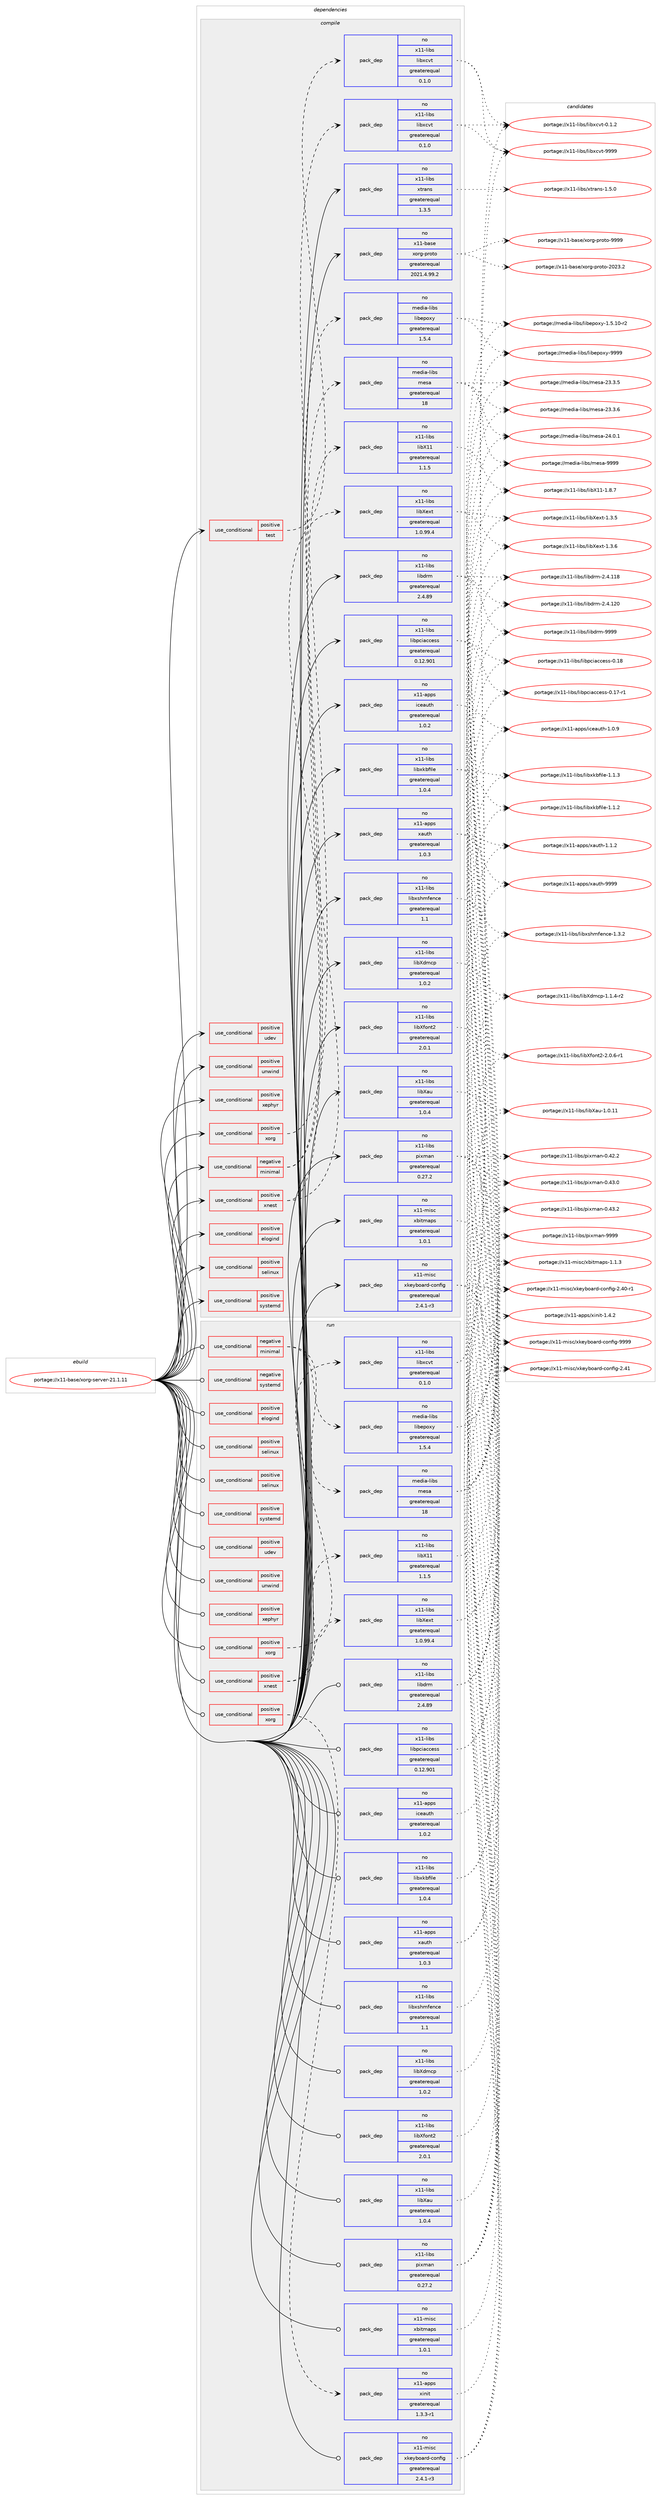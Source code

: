 digraph prolog {

# *************
# Graph options
# *************

newrank=true;
concentrate=true;
compound=true;
graph [rankdir=LR,fontname=Helvetica,fontsize=10,ranksep=1.5];#, ranksep=2.5, nodesep=0.2];
edge  [arrowhead=vee];
node  [fontname=Helvetica,fontsize=10];

# **********
# The ebuild
# **********

subgraph cluster_leftcol {
color=gray;
rank=same;
label=<<i>ebuild</i>>;
id [label="portage://x11-base/xorg-server-21.1.11", color=red, width=4, href="../x11-base/xorg-server-21.1.11.svg"];
}

# ****************
# The dependencies
# ****************

subgraph cluster_midcol {
color=gray;
label=<<i>dependencies</i>>;
subgraph cluster_compile {
fillcolor="#eeeeee";
style=filled;
label=<<i>compile</i>>;
subgraph cond16126 {
dependency24063 [label=<<TABLE BORDER="0" CELLBORDER="1" CELLSPACING="0" CELLPADDING="4"><TR><TD ROWSPAN="3" CELLPADDING="10">use_conditional</TD></TR><TR><TD>negative</TD></TR><TR><TD>minimal</TD></TR></TABLE>>, shape=none, color=red];
subgraph pack7638 {
dependency24064 [label=<<TABLE BORDER="0" CELLBORDER="1" CELLSPACING="0" CELLPADDING="4" WIDTH="220"><TR><TD ROWSPAN="6" CELLPADDING="30">pack_dep</TD></TR><TR><TD WIDTH="110">no</TD></TR><TR><TD>media-libs</TD></TR><TR><TD>mesa</TD></TR><TR><TD>greaterequal</TD></TR><TR><TD>18</TD></TR></TABLE>>, shape=none, color=blue];
}
dependency24063:e -> dependency24064:w [weight=20,style="dashed",arrowhead="vee"];
subgraph pack7639 {
dependency24065 [label=<<TABLE BORDER="0" CELLBORDER="1" CELLSPACING="0" CELLPADDING="4" WIDTH="220"><TR><TD ROWSPAN="6" CELLPADDING="30">pack_dep</TD></TR><TR><TD WIDTH="110">no</TD></TR><TR><TD>media-libs</TD></TR><TR><TD>libepoxy</TD></TR><TR><TD>greaterequal</TD></TR><TR><TD>1.5.4</TD></TR></TABLE>>, shape=none, color=blue];
}
dependency24063:e -> dependency24065:w [weight=20,style="dashed",arrowhead="vee"];
}
id:e -> dependency24063:w [weight=20,style="solid",arrowhead="vee"];
subgraph cond16127 {
dependency24066 [label=<<TABLE BORDER="0" CELLBORDER="1" CELLSPACING="0" CELLPADDING="4"><TR><TD ROWSPAN="3" CELLPADDING="10">use_conditional</TD></TR><TR><TD>positive</TD></TR><TR><TD>elogind</TD></TR></TABLE>>, shape=none, color=red];
# *** BEGIN UNKNOWN DEPENDENCY TYPE (TODO) ***
# dependency24066 -> package_dependency(portage://x11-base/xorg-server-21.1.11,install,no,sys-apps,dbus,none,[,,],[],[])
# *** END UNKNOWN DEPENDENCY TYPE (TODO) ***

# *** BEGIN UNKNOWN DEPENDENCY TYPE (TODO) ***
# dependency24066 -> package_dependency(portage://x11-base/xorg-server-21.1.11,install,no,sys-auth,elogind,none,[,,],[],[use(enable(pam),none)])
# *** END UNKNOWN DEPENDENCY TYPE (TODO) ***

# *** BEGIN UNKNOWN DEPENDENCY TYPE (TODO) ***
# dependency24066 -> package_dependency(portage://x11-base/xorg-server-21.1.11,install,no,sys-auth,pambase,none,[,,],[],[use(enable(elogind),none)])
# *** END UNKNOWN DEPENDENCY TYPE (TODO) ***

}
id:e -> dependency24066:w [weight=20,style="solid",arrowhead="vee"];
subgraph cond16128 {
dependency24067 [label=<<TABLE BORDER="0" CELLBORDER="1" CELLSPACING="0" CELLPADDING="4"><TR><TD ROWSPAN="3" CELLPADDING="10">use_conditional</TD></TR><TR><TD>positive</TD></TR><TR><TD>selinux</TD></TR></TABLE>>, shape=none, color=red];
# *** BEGIN UNKNOWN DEPENDENCY TYPE (TODO) ***
# dependency24067 -> package_dependency(portage://x11-base/xorg-server-21.1.11,install,no,sys-process,audit,none,[,,],[],[])
# *** END UNKNOWN DEPENDENCY TYPE (TODO) ***

# *** BEGIN UNKNOWN DEPENDENCY TYPE (TODO) ***
# dependency24067 -> package_dependency(portage://x11-base/xorg-server-21.1.11,install,no,sys-libs,libselinux,none,[,,],any_same_slot,[])
# *** END UNKNOWN DEPENDENCY TYPE (TODO) ***

}
id:e -> dependency24067:w [weight=20,style="solid",arrowhead="vee"];
subgraph cond16129 {
dependency24068 [label=<<TABLE BORDER="0" CELLBORDER="1" CELLSPACING="0" CELLPADDING="4"><TR><TD ROWSPAN="3" CELLPADDING="10">use_conditional</TD></TR><TR><TD>positive</TD></TR><TR><TD>systemd</TD></TR></TABLE>>, shape=none, color=red];
# *** BEGIN UNKNOWN DEPENDENCY TYPE (TODO) ***
# dependency24068 -> package_dependency(portage://x11-base/xorg-server-21.1.11,install,no,sys-apps,dbus,none,[,,],[],[])
# *** END UNKNOWN DEPENDENCY TYPE (TODO) ***

# *** BEGIN UNKNOWN DEPENDENCY TYPE (TODO) ***
# dependency24068 -> package_dependency(portage://x11-base/xorg-server-21.1.11,install,no,sys-apps,systemd,none,[,,],[],[])
# *** END UNKNOWN DEPENDENCY TYPE (TODO) ***

}
id:e -> dependency24068:w [weight=20,style="solid",arrowhead="vee"];
subgraph cond16130 {
dependency24069 [label=<<TABLE BORDER="0" CELLBORDER="1" CELLSPACING="0" CELLPADDING="4"><TR><TD ROWSPAN="3" CELLPADDING="10">use_conditional</TD></TR><TR><TD>positive</TD></TR><TR><TD>test</TD></TR></TABLE>>, shape=none, color=red];
subgraph pack7640 {
dependency24070 [label=<<TABLE BORDER="0" CELLBORDER="1" CELLSPACING="0" CELLPADDING="4" WIDTH="220"><TR><TD ROWSPAN="6" CELLPADDING="30">pack_dep</TD></TR><TR><TD WIDTH="110">no</TD></TR><TR><TD>x11-libs</TD></TR><TR><TD>libxcvt</TD></TR><TR><TD>greaterequal</TD></TR><TR><TD>0.1.0</TD></TR></TABLE>>, shape=none, color=blue];
}
dependency24069:e -> dependency24070:w [weight=20,style="dashed",arrowhead="vee"];
}
id:e -> dependency24069:w [weight=20,style="solid",arrowhead="vee"];
subgraph cond16131 {
dependency24071 [label=<<TABLE BORDER="0" CELLBORDER="1" CELLSPACING="0" CELLPADDING="4"><TR><TD ROWSPAN="3" CELLPADDING="10">use_conditional</TD></TR><TR><TD>positive</TD></TR><TR><TD>udev</TD></TR></TABLE>>, shape=none, color=red];
# *** BEGIN UNKNOWN DEPENDENCY TYPE (TODO) ***
# dependency24071 -> package_dependency(portage://x11-base/xorg-server-21.1.11,install,no,virtual,libudev,none,[,,],any_same_slot,[])
# *** END UNKNOWN DEPENDENCY TYPE (TODO) ***

}
id:e -> dependency24071:w [weight=20,style="solid",arrowhead="vee"];
subgraph cond16132 {
dependency24072 [label=<<TABLE BORDER="0" CELLBORDER="1" CELLSPACING="0" CELLPADDING="4"><TR><TD ROWSPAN="3" CELLPADDING="10">use_conditional</TD></TR><TR><TD>positive</TD></TR><TR><TD>unwind</TD></TR></TABLE>>, shape=none, color=red];
# *** BEGIN UNKNOWN DEPENDENCY TYPE (TODO) ***
# dependency24072 -> package_dependency(portage://x11-base/xorg-server-21.1.11,install,no,sys-libs,libunwind,none,[,,],any_same_slot,[])
# *** END UNKNOWN DEPENDENCY TYPE (TODO) ***

}
id:e -> dependency24072:w [weight=20,style="solid",arrowhead="vee"];
subgraph cond16133 {
dependency24073 [label=<<TABLE BORDER="0" CELLBORDER="1" CELLSPACING="0" CELLPADDING="4"><TR><TD ROWSPAN="3" CELLPADDING="10">use_conditional</TD></TR><TR><TD>positive</TD></TR><TR><TD>xephyr</TD></TR></TABLE>>, shape=none, color=red];
# *** BEGIN UNKNOWN DEPENDENCY TYPE (TODO) ***
# dependency24073 -> package_dependency(portage://x11-base/xorg-server-21.1.11,install,no,x11-libs,libxcb,none,[,,],[],[])
# *** END UNKNOWN DEPENDENCY TYPE (TODO) ***

# *** BEGIN UNKNOWN DEPENDENCY TYPE (TODO) ***
# dependency24073 -> package_dependency(portage://x11-base/xorg-server-21.1.11,install,no,x11-libs,xcb-util,none,[,,],[],[])
# *** END UNKNOWN DEPENDENCY TYPE (TODO) ***

# *** BEGIN UNKNOWN DEPENDENCY TYPE (TODO) ***
# dependency24073 -> package_dependency(portage://x11-base/xorg-server-21.1.11,install,no,x11-libs,xcb-util-image,none,[,,],[],[])
# *** END UNKNOWN DEPENDENCY TYPE (TODO) ***

# *** BEGIN UNKNOWN DEPENDENCY TYPE (TODO) ***
# dependency24073 -> package_dependency(portage://x11-base/xorg-server-21.1.11,install,no,x11-libs,xcb-util-keysyms,none,[,,],[],[])
# *** END UNKNOWN DEPENDENCY TYPE (TODO) ***

# *** BEGIN UNKNOWN DEPENDENCY TYPE (TODO) ***
# dependency24073 -> package_dependency(portage://x11-base/xorg-server-21.1.11,install,no,x11-libs,xcb-util-renderutil,none,[,,],[],[])
# *** END UNKNOWN DEPENDENCY TYPE (TODO) ***

# *** BEGIN UNKNOWN DEPENDENCY TYPE (TODO) ***
# dependency24073 -> package_dependency(portage://x11-base/xorg-server-21.1.11,install,no,x11-libs,xcb-util-wm,none,[,,],[],[])
# *** END UNKNOWN DEPENDENCY TYPE (TODO) ***

}
id:e -> dependency24073:w [weight=20,style="solid",arrowhead="vee"];
subgraph cond16134 {
dependency24074 [label=<<TABLE BORDER="0" CELLBORDER="1" CELLSPACING="0" CELLPADDING="4"><TR><TD ROWSPAN="3" CELLPADDING="10">use_conditional</TD></TR><TR><TD>positive</TD></TR><TR><TD>xnest</TD></TR></TABLE>>, shape=none, color=red];
subgraph pack7641 {
dependency24075 [label=<<TABLE BORDER="0" CELLBORDER="1" CELLSPACING="0" CELLPADDING="4" WIDTH="220"><TR><TD ROWSPAN="6" CELLPADDING="30">pack_dep</TD></TR><TR><TD WIDTH="110">no</TD></TR><TR><TD>x11-libs</TD></TR><TR><TD>libXext</TD></TR><TR><TD>greaterequal</TD></TR><TR><TD>1.0.99.4</TD></TR></TABLE>>, shape=none, color=blue];
}
dependency24074:e -> dependency24075:w [weight=20,style="dashed",arrowhead="vee"];
subgraph pack7642 {
dependency24076 [label=<<TABLE BORDER="0" CELLBORDER="1" CELLSPACING="0" CELLPADDING="4" WIDTH="220"><TR><TD ROWSPAN="6" CELLPADDING="30">pack_dep</TD></TR><TR><TD WIDTH="110">no</TD></TR><TR><TD>x11-libs</TD></TR><TR><TD>libX11</TD></TR><TR><TD>greaterequal</TD></TR><TR><TD>1.1.5</TD></TR></TABLE>>, shape=none, color=blue];
}
dependency24074:e -> dependency24076:w [weight=20,style="dashed",arrowhead="vee"];
}
id:e -> dependency24074:w [weight=20,style="solid",arrowhead="vee"];
subgraph cond16135 {
dependency24077 [label=<<TABLE BORDER="0" CELLBORDER="1" CELLSPACING="0" CELLPADDING="4"><TR><TD ROWSPAN="3" CELLPADDING="10">use_conditional</TD></TR><TR><TD>positive</TD></TR><TR><TD>xorg</TD></TR></TABLE>>, shape=none, color=red];
subgraph pack7643 {
dependency24078 [label=<<TABLE BORDER="0" CELLBORDER="1" CELLSPACING="0" CELLPADDING="4" WIDTH="220"><TR><TD ROWSPAN="6" CELLPADDING="30">pack_dep</TD></TR><TR><TD WIDTH="110">no</TD></TR><TR><TD>x11-libs</TD></TR><TR><TD>libxcvt</TD></TR><TR><TD>greaterequal</TD></TR><TR><TD>0.1.0</TD></TR></TABLE>>, shape=none, color=blue];
}
dependency24077:e -> dependency24078:w [weight=20,style="dashed",arrowhead="vee"];
}
id:e -> dependency24077:w [weight=20,style="solid",arrowhead="vee"];
# *** BEGIN UNKNOWN DEPENDENCY TYPE (TODO) ***
# id -> package_dependency(portage://x11-base/xorg-server-21.1.11,install,no,dev-libs,libbsd,none,[,,],[],[])
# *** END UNKNOWN DEPENDENCY TYPE (TODO) ***

# *** BEGIN UNKNOWN DEPENDENCY TYPE (TODO) ***
# id -> package_dependency(portage://x11-base/xorg-server-21.1.11,install,no,dev-libs,openssl,none,[,,],[slot(0),equal],[])
# *** END UNKNOWN DEPENDENCY TYPE (TODO) ***

# *** BEGIN UNKNOWN DEPENDENCY TYPE (TODO) ***
# id -> package_dependency(portage://x11-base/xorg-server-21.1.11,install,no,media-fonts,font-util,none,[,,],[],[])
# *** END UNKNOWN DEPENDENCY TYPE (TODO) ***

# *** BEGIN UNKNOWN DEPENDENCY TYPE (TODO) ***
# id -> package_dependency(portage://x11-base/xorg-server-21.1.11,install,no,media-libs,libglvnd,none,[,,],[],[use(enable(X),none)])
# *** END UNKNOWN DEPENDENCY TYPE (TODO) ***

subgraph pack7644 {
dependency24079 [label=<<TABLE BORDER="0" CELLBORDER="1" CELLSPACING="0" CELLPADDING="4" WIDTH="220"><TR><TD ROWSPAN="6" CELLPADDING="30">pack_dep</TD></TR><TR><TD WIDTH="110">no</TD></TR><TR><TD>x11-apps</TD></TR><TR><TD>iceauth</TD></TR><TR><TD>greaterequal</TD></TR><TR><TD>1.0.2</TD></TR></TABLE>>, shape=none, color=blue];
}
id:e -> dependency24079:w [weight=20,style="solid",arrowhead="vee"];
subgraph pack7645 {
dependency24080 [label=<<TABLE BORDER="0" CELLBORDER="1" CELLSPACING="0" CELLPADDING="4" WIDTH="220"><TR><TD ROWSPAN="6" CELLPADDING="30">pack_dep</TD></TR><TR><TD WIDTH="110">no</TD></TR><TR><TD>x11-apps</TD></TR><TR><TD>xauth</TD></TR><TR><TD>greaterequal</TD></TR><TR><TD>1.0.3</TD></TR></TABLE>>, shape=none, color=blue];
}
id:e -> dependency24080:w [weight=20,style="solid",arrowhead="vee"];
# *** BEGIN UNKNOWN DEPENDENCY TYPE (TODO) ***
# id -> package_dependency(portage://x11-base/xorg-server-21.1.11,install,no,x11-apps,xkbcomp,none,[,,],[],[])
# *** END UNKNOWN DEPENDENCY TYPE (TODO) ***

subgraph pack7646 {
dependency24081 [label=<<TABLE BORDER="0" CELLBORDER="1" CELLSPACING="0" CELLPADDING="4" WIDTH="220"><TR><TD ROWSPAN="6" CELLPADDING="30">pack_dep</TD></TR><TR><TD WIDTH="110">no</TD></TR><TR><TD>x11-base</TD></TR><TR><TD>xorg-proto</TD></TR><TR><TD>greaterequal</TD></TR><TR><TD>2021.4.99.2</TD></TR></TABLE>>, shape=none, color=blue];
}
id:e -> dependency24081:w [weight=20,style="solid",arrowhead="vee"];
subgraph pack7647 {
dependency24082 [label=<<TABLE BORDER="0" CELLBORDER="1" CELLSPACING="0" CELLPADDING="4" WIDTH="220"><TR><TD ROWSPAN="6" CELLPADDING="30">pack_dep</TD></TR><TR><TD WIDTH="110">no</TD></TR><TR><TD>x11-libs</TD></TR><TR><TD>libXau</TD></TR><TR><TD>greaterequal</TD></TR><TR><TD>1.0.4</TD></TR></TABLE>>, shape=none, color=blue];
}
id:e -> dependency24082:w [weight=20,style="solid",arrowhead="vee"];
subgraph pack7648 {
dependency24083 [label=<<TABLE BORDER="0" CELLBORDER="1" CELLSPACING="0" CELLPADDING="4" WIDTH="220"><TR><TD ROWSPAN="6" CELLPADDING="30">pack_dep</TD></TR><TR><TD WIDTH="110">no</TD></TR><TR><TD>x11-libs</TD></TR><TR><TD>libXdmcp</TD></TR><TR><TD>greaterequal</TD></TR><TR><TD>1.0.2</TD></TR></TABLE>>, shape=none, color=blue];
}
id:e -> dependency24083:w [weight=20,style="solid",arrowhead="vee"];
subgraph pack7649 {
dependency24084 [label=<<TABLE BORDER="0" CELLBORDER="1" CELLSPACING="0" CELLPADDING="4" WIDTH="220"><TR><TD ROWSPAN="6" CELLPADDING="30">pack_dep</TD></TR><TR><TD WIDTH="110">no</TD></TR><TR><TD>x11-libs</TD></TR><TR><TD>libXfont2</TD></TR><TR><TD>greaterequal</TD></TR><TR><TD>2.0.1</TD></TR></TABLE>>, shape=none, color=blue];
}
id:e -> dependency24084:w [weight=20,style="solid",arrowhead="vee"];
subgraph pack7650 {
dependency24085 [label=<<TABLE BORDER="0" CELLBORDER="1" CELLSPACING="0" CELLPADDING="4" WIDTH="220"><TR><TD ROWSPAN="6" CELLPADDING="30">pack_dep</TD></TR><TR><TD WIDTH="110">no</TD></TR><TR><TD>x11-libs</TD></TR><TR><TD>libdrm</TD></TR><TR><TD>greaterequal</TD></TR><TR><TD>2.4.89</TD></TR></TABLE>>, shape=none, color=blue];
}
id:e -> dependency24085:w [weight=20,style="solid",arrowhead="vee"];
subgraph pack7651 {
dependency24086 [label=<<TABLE BORDER="0" CELLBORDER="1" CELLSPACING="0" CELLPADDING="4" WIDTH="220"><TR><TD ROWSPAN="6" CELLPADDING="30">pack_dep</TD></TR><TR><TD WIDTH="110">no</TD></TR><TR><TD>x11-libs</TD></TR><TR><TD>libpciaccess</TD></TR><TR><TD>greaterequal</TD></TR><TR><TD>0.12.901</TD></TR></TABLE>>, shape=none, color=blue];
}
id:e -> dependency24086:w [weight=20,style="solid",arrowhead="vee"];
subgraph pack7652 {
dependency24087 [label=<<TABLE BORDER="0" CELLBORDER="1" CELLSPACING="0" CELLPADDING="4" WIDTH="220"><TR><TD ROWSPAN="6" CELLPADDING="30">pack_dep</TD></TR><TR><TD WIDTH="110">no</TD></TR><TR><TD>x11-libs</TD></TR><TR><TD>libxkbfile</TD></TR><TR><TD>greaterequal</TD></TR><TR><TD>1.0.4</TD></TR></TABLE>>, shape=none, color=blue];
}
id:e -> dependency24087:w [weight=20,style="solid",arrowhead="vee"];
subgraph pack7653 {
dependency24088 [label=<<TABLE BORDER="0" CELLBORDER="1" CELLSPACING="0" CELLPADDING="4" WIDTH="220"><TR><TD ROWSPAN="6" CELLPADDING="30">pack_dep</TD></TR><TR><TD WIDTH="110">no</TD></TR><TR><TD>x11-libs</TD></TR><TR><TD>libxshmfence</TD></TR><TR><TD>greaterequal</TD></TR><TR><TD>1.1</TD></TR></TABLE>>, shape=none, color=blue];
}
id:e -> dependency24088:w [weight=20,style="solid",arrowhead="vee"];
subgraph pack7654 {
dependency24089 [label=<<TABLE BORDER="0" CELLBORDER="1" CELLSPACING="0" CELLPADDING="4" WIDTH="220"><TR><TD ROWSPAN="6" CELLPADDING="30">pack_dep</TD></TR><TR><TD WIDTH="110">no</TD></TR><TR><TD>x11-libs</TD></TR><TR><TD>pixman</TD></TR><TR><TD>greaterequal</TD></TR><TR><TD>0.27.2</TD></TR></TABLE>>, shape=none, color=blue];
}
id:e -> dependency24089:w [weight=20,style="solid",arrowhead="vee"];
subgraph pack7655 {
dependency24090 [label=<<TABLE BORDER="0" CELLBORDER="1" CELLSPACING="0" CELLPADDING="4" WIDTH="220"><TR><TD ROWSPAN="6" CELLPADDING="30">pack_dep</TD></TR><TR><TD WIDTH="110">no</TD></TR><TR><TD>x11-libs</TD></TR><TR><TD>xtrans</TD></TR><TR><TD>greaterequal</TD></TR><TR><TD>1.3.5</TD></TR></TABLE>>, shape=none, color=blue];
}
id:e -> dependency24090:w [weight=20,style="solid",arrowhead="vee"];
subgraph pack7656 {
dependency24091 [label=<<TABLE BORDER="0" CELLBORDER="1" CELLSPACING="0" CELLPADDING="4" WIDTH="220"><TR><TD ROWSPAN="6" CELLPADDING="30">pack_dep</TD></TR><TR><TD WIDTH="110">no</TD></TR><TR><TD>x11-misc</TD></TR><TR><TD>xbitmaps</TD></TR><TR><TD>greaterequal</TD></TR><TR><TD>1.0.1</TD></TR></TABLE>>, shape=none, color=blue];
}
id:e -> dependency24091:w [weight=20,style="solid",arrowhead="vee"];
subgraph pack7657 {
dependency24092 [label=<<TABLE BORDER="0" CELLBORDER="1" CELLSPACING="0" CELLPADDING="4" WIDTH="220"><TR><TD ROWSPAN="6" CELLPADDING="30">pack_dep</TD></TR><TR><TD WIDTH="110">no</TD></TR><TR><TD>x11-misc</TD></TR><TR><TD>xkeyboard-config</TD></TR><TR><TD>greaterequal</TD></TR><TR><TD>2.4.1-r3</TD></TR></TABLE>>, shape=none, color=blue];
}
id:e -> dependency24092:w [weight=20,style="solid",arrowhead="vee"];
# *** BEGIN UNKNOWN DEPENDENCY TYPE (TODO) ***
# id -> package_dependency(portage://x11-base/xorg-server-21.1.11,install,strong,x11-drivers,nvidia-drivers,none,[,,],[],[use(disable(libglvnd),positive)])
# *** END UNKNOWN DEPENDENCY TYPE (TODO) ***

}
subgraph cluster_compileandrun {
fillcolor="#eeeeee";
style=filled;
label=<<i>compile and run</i>>;
}
subgraph cluster_run {
fillcolor="#eeeeee";
style=filled;
label=<<i>run</i>>;
subgraph cond16136 {
dependency24093 [label=<<TABLE BORDER="0" CELLBORDER="1" CELLSPACING="0" CELLPADDING="4"><TR><TD ROWSPAN="3" CELLPADDING="10">use_conditional</TD></TR><TR><TD>negative</TD></TR><TR><TD>minimal</TD></TR></TABLE>>, shape=none, color=red];
subgraph pack7658 {
dependency24094 [label=<<TABLE BORDER="0" CELLBORDER="1" CELLSPACING="0" CELLPADDING="4" WIDTH="220"><TR><TD ROWSPAN="6" CELLPADDING="30">pack_dep</TD></TR><TR><TD WIDTH="110">no</TD></TR><TR><TD>media-libs</TD></TR><TR><TD>mesa</TD></TR><TR><TD>greaterequal</TD></TR><TR><TD>18</TD></TR></TABLE>>, shape=none, color=blue];
}
dependency24093:e -> dependency24094:w [weight=20,style="dashed",arrowhead="vee"];
subgraph pack7659 {
dependency24095 [label=<<TABLE BORDER="0" CELLBORDER="1" CELLSPACING="0" CELLPADDING="4" WIDTH="220"><TR><TD ROWSPAN="6" CELLPADDING="30">pack_dep</TD></TR><TR><TD WIDTH="110">no</TD></TR><TR><TD>media-libs</TD></TR><TR><TD>libepoxy</TD></TR><TR><TD>greaterequal</TD></TR><TR><TD>1.5.4</TD></TR></TABLE>>, shape=none, color=blue];
}
dependency24093:e -> dependency24095:w [weight=20,style="dashed",arrowhead="vee"];
}
id:e -> dependency24093:w [weight=20,style="solid",arrowhead="odot"];
subgraph cond16137 {
dependency24096 [label=<<TABLE BORDER="0" CELLBORDER="1" CELLSPACING="0" CELLPADDING="4"><TR><TD ROWSPAN="3" CELLPADDING="10">use_conditional</TD></TR><TR><TD>negative</TD></TR><TR><TD>systemd</TD></TR></TABLE>>, shape=none, color=red];
# *** BEGIN UNKNOWN DEPENDENCY TYPE (TODO) ***
# dependency24096 -> package_dependency(portage://x11-base/xorg-server-21.1.11,run,no,gui-libs,display-manager-init,none,[,,],[],[])
# *** END UNKNOWN DEPENDENCY TYPE (TODO) ***

}
id:e -> dependency24096:w [weight=20,style="solid",arrowhead="odot"];
subgraph cond16138 {
dependency24097 [label=<<TABLE BORDER="0" CELLBORDER="1" CELLSPACING="0" CELLPADDING="4"><TR><TD ROWSPAN="3" CELLPADDING="10">use_conditional</TD></TR><TR><TD>positive</TD></TR><TR><TD>elogind</TD></TR></TABLE>>, shape=none, color=red];
# *** BEGIN UNKNOWN DEPENDENCY TYPE (TODO) ***
# dependency24097 -> package_dependency(portage://x11-base/xorg-server-21.1.11,run,no,sys-apps,dbus,none,[,,],[],[])
# *** END UNKNOWN DEPENDENCY TYPE (TODO) ***

# *** BEGIN UNKNOWN DEPENDENCY TYPE (TODO) ***
# dependency24097 -> package_dependency(portage://x11-base/xorg-server-21.1.11,run,no,sys-auth,elogind,none,[,,],[],[use(enable(pam),none)])
# *** END UNKNOWN DEPENDENCY TYPE (TODO) ***

# *** BEGIN UNKNOWN DEPENDENCY TYPE (TODO) ***
# dependency24097 -> package_dependency(portage://x11-base/xorg-server-21.1.11,run,no,sys-auth,pambase,none,[,,],[],[use(enable(elogind),none)])
# *** END UNKNOWN DEPENDENCY TYPE (TODO) ***

}
id:e -> dependency24097:w [weight=20,style="solid",arrowhead="odot"];
subgraph cond16139 {
dependency24098 [label=<<TABLE BORDER="0" CELLBORDER="1" CELLSPACING="0" CELLPADDING="4"><TR><TD ROWSPAN="3" CELLPADDING="10">use_conditional</TD></TR><TR><TD>positive</TD></TR><TR><TD>selinux</TD></TR></TABLE>>, shape=none, color=red];
# *** BEGIN UNKNOWN DEPENDENCY TYPE (TODO) ***
# dependency24098 -> package_dependency(portage://x11-base/xorg-server-21.1.11,run,no,sec-policy,selinux-xserver,none,[,,],[],[])
# *** END UNKNOWN DEPENDENCY TYPE (TODO) ***

}
id:e -> dependency24098:w [weight=20,style="solid",arrowhead="odot"];
subgraph cond16140 {
dependency24099 [label=<<TABLE BORDER="0" CELLBORDER="1" CELLSPACING="0" CELLPADDING="4"><TR><TD ROWSPAN="3" CELLPADDING="10">use_conditional</TD></TR><TR><TD>positive</TD></TR><TR><TD>selinux</TD></TR></TABLE>>, shape=none, color=red];
# *** BEGIN UNKNOWN DEPENDENCY TYPE (TODO) ***
# dependency24099 -> package_dependency(portage://x11-base/xorg-server-21.1.11,run,no,sys-process,audit,none,[,,],[],[])
# *** END UNKNOWN DEPENDENCY TYPE (TODO) ***

# *** BEGIN UNKNOWN DEPENDENCY TYPE (TODO) ***
# dependency24099 -> package_dependency(portage://x11-base/xorg-server-21.1.11,run,no,sys-libs,libselinux,none,[,,],any_same_slot,[])
# *** END UNKNOWN DEPENDENCY TYPE (TODO) ***

}
id:e -> dependency24099:w [weight=20,style="solid",arrowhead="odot"];
subgraph cond16141 {
dependency24100 [label=<<TABLE BORDER="0" CELLBORDER="1" CELLSPACING="0" CELLPADDING="4"><TR><TD ROWSPAN="3" CELLPADDING="10">use_conditional</TD></TR><TR><TD>positive</TD></TR><TR><TD>systemd</TD></TR></TABLE>>, shape=none, color=red];
# *** BEGIN UNKNOWN DEPENDENCY TYPE (TODO) ***
# dependency24100 -> package_dependency(portage://x11-base/xorg-server-21.1.11,run,no,sys-apps,dbus,none,[,,],[],[])
# *** END UNKNOWN DEPENDENCY TYPE (TODO) ***

# *** BEGIN UNKNOWN DEPENDENCY TYPE (TODO) ***
# dependency24100 -> package_dependency(portage://x11-base/xorg-server-21.1.11,run,no,sys-apps,systemd,none,[,,],[],[])
# *** END UNKNOWN DEPENDENCY TYPE (TODO) ***

}
id:e -> dependency24100:w [weight=20,style="solid",arrowhead="odot"];
subgraph cond16142 {
dependency24101 [label=<<TABLE BORDER="0" CELLBORDER="1" CELLSPACING="0" CELLPADDING="4"><TR><TD ROWSPAN="3" CELLPADDING="10">use_conditional</TD></TR><TR><TD>positive</TD></TR><TR><TD>udev</TD></TR></TABLE>>, shape=none, color=red];
# *** BEGIN UNKNOWN DEPENDENCY TYPE (TODO) ***
# dependency24101 -> package_dependency(portage://x11-base/xorg-server-21.1.11,run,no,virtual,libudev,none,[,,],any_same_slot,[])
# *** END UNKNOWN DEPENDENCY TYPE (TODO) ***

}
id:e -> dependency24101:w [weight=20,style="solid",arrowhead="odot"];
subgraph cond16143 {
dependency24102 [label=<<TABLE BORDER="0" CELLBORDER="1" CELLSPACING="0" CELLPADDING="4"><TR><TD ROWSPAN="3" CELLPADDING="10">use_conditional</TD></TR><TR><TD>positive</TD></TR><TR><TD>unwind</TD></TR></TABLE>>, shape=none, color=red];
# *** BEGIN UNKNOWN DEPENDENCY TYPE (TODO) ***
# dependency24102 -> package_dependency(portage://x11-base/xorg-server-21.1.11,run,no,sys-libs,libunwind,none,[,,],any_same_slot,[])
# *** END UNKNOWN DEPENDENCY TYPE (TODO) ***

}
id:e -> dependency24102:w [weight=20,style="solid",arrowhead="odot"];
subgraph cond16144 {
dependency24103 [label=<<TABLE BORDER="0" CELLBORDER="1" CELLSPACING="0" CELLPADDING="4"><TR><TD ROWSPAN="3" CELLPADDING="10">use_conditional</TD></TR><TR><TD>positive</TD></TR><TR><TD>xephyr</TD></TR></TABLE>>, shape=none, color=red];
# *** BEGIN UNKNOWN DEPENDENCY TYPE (TODO) ***
# dependency24103 -> package_dependency(portage://x11-base/xorg-server-21.1.11,run,no,x11-libs,libxcb,none,[,,],[],[])
# *** END UNKNOWN DEPENDENCY TYPE (TODO) ***

# *** BEGIN UNKNOWN DEPENDENCY TYPE (TODO) ***
# dependency24103 -> package_dependency(portage://x11-base/xorg-server-21.1.11,run,no,x11-libs,xcb-util,none,[,,],[],[])
# *** END UNKNOWN DEPENDENCY TYPE (TODO) ***

# *** BEGIN UNKNOWN DEPENDENCY TYPE (TODO) ***
# dependency24103 -> package_dependency(portage://x11-base/xorg-server-21.1.11,run,no,x11-libs,xcb-util-image,none,[,,],[],[])
# *** END UNKNOWN DEPENDENCY TYPE (TODO) ***

# *** BEGIN UNKNOWN DEPENDENCY TYPE (TODO) ***
# dependency24103 -> package_dependency(portage://x11-base/xorg-server-21.1.11,run,no,x11-libs,xcb-util-keysyms,none,[,,],[],[])
# *** END UNKNOWN DEPENDENCY TYPE (TODO) ***

# *** BEGIN UNKNOWN DEPENDENCY TYPE (TODO) ***
# dependency24103 -> package_dependency(portage://x11-base/xorg-server-21.1.11,run,no,x11-libs,xcb-util-renderutil,none,[,,],[],[])
# *** END UNKNOWN DEPENDENCY TYPE (TODO) ***

# *** BEGIN UNKNOWN DEPENDENCY TYPE (TODO) ***
# dependency24103 -> package_dependency(portage://x11-base/xorg-server-21.1.11,run,no,x11-libs,xcb-util-wm,none,[,,],[],[])
# *** END UNKNOWN DEPENDENCY TYPE (TODO) ***

}
id:e -> dependency24103:w [weight=20,style="solid",arrowhead="odot"];
subgraph cond16145 {
dependency24104 [label=<<TABLE BORDER="0" CELLBORDER="1" CELLSPACING="0" CELLPADDING="4"><TR><TD ROWSPAN="3" CELLPADDING="10">use_conditional</TD></TR><TR><TD>positive</TD></TR><TR><TD>xnest</TD></TR></TABLE>>, shape=none, color=red];
subgraph pack7660 {
dependency24105 [label=<<TABLE BORDER="0" CELLBORDER="1" CELLSPACING="0" CELLPADDING="4" WIDTH="220"><TR><TD ROWSPAN="6" CELLPADDING="30">pack_dep</TD></TR><TR><TD WIDTH="110">no</TD></TR><TR><TD>x11-libs</TD></TR><TR><TD>libXext</TD></TR><TR><TD>greaterequal</TD></TR><TR><TD>1.0.99.4</TD></TR></TABLE>>, shape=none, color=blue];
}
dependency24104:e -> dependency24105:w [weight=20,style="dashed",arrowhead="vee"];
subgraph pack7661 {
dependency24106 [label=<<TABLE BORDER="0" CELLBORDER="1" CELLSPACING="0" CELLPADDING="4" WIDTH="220"><TR><TD ROWSPAN="6" CELLPADDING="30">pack_dep</TD></TR><TR><TD WIDTH="110">no</TD></TR><TR><TD>x11-libs</TD></TR><TR><TD>libX11</TD></TR><TR><TD>greaterequal</TD></TR><TR><TD>1.1.5</TD></TR></TABLE>>, shape=none, color=blue];
}
dependency24104:e -> dependency24106:w [weight=20,style="dashed",arrowhead="vee"];
}
id:e -> dependency24104:w [weight=20,style="solid",arrowhead="odot"];
subgraph cond16146 {
dependency24107 [label=<<TABLE BORDER="0" CELLBORDER="1" CELLSPACING="0" CELLPADDING="4"><TR><TD ROWSPAN="3" CELLPADDING="10">use_conditional</TD></TR><TR><TD>positive</TD></TR><TR><TD>xorg</TD></TR></TABLE>>, shape=none, color=red];
subgraph pack7662 {
dependency24108 [label=<<TABLE BORDER="0" CELLBORDER="1" CELLSPACING="0" CELLPADDING="4" WIDTH="220"><TR><TD ROWSPAN="6" CELLPADDING="30">pack_dep</TD></TR><TR><TD WIDTH="110">no</TD></TR><TR><TD>x11-apps</TD></TR><TR><TD>xinit</TD></TR><TR><TD>greaterequal</TD></TR><TR><TD>1.3.3-r1</TD></TR></TABLE>>, shape=none, color=blue];
}
dependency24107:e -> dependency24108:w [weight=20,style="dashed",arrowhead="vee"];
}
id:e -> dependency24107:w [weight=20,style="solid",arrowhead="odot"];
subgraph cond16147 {
dependency24109 [label=<<TABLE BORDER="0" CELLBORDER="1" CELLSPACING="0" CELLPADDING="4"><TR><TD ROWSPAN="3" CELLPADDING="10">use_conditional</TD></TR><TR><TD>positive</TD></TR><TR><TD>xorg</TD></TR></TABLE>>, shape=none, color=red];
subgraph pack7663 {
dependency24110 [label=<<TABLE BORDER="0" CELLBORDER="1" CELLSPACING="0" CELLPADDING="4" WIDTH="220"><TR><TD ROWSPAN="6" CELLPADDING="30">pack_dep</TD></TR><TR><TD WIDTH="110">no</TD></TR><TR><TD>x11-libs</TD></TR><TR><TD>libxcvt</TD></TR><TR><TD>greaterequal</TD></TR><TR><TD>0.1.0</TD></TR></TABLE>>, shape=none, color=blue];
}
dependency24109:e -> dependency24110:w [weight=20,style="dashed",arrowhead="vee"];
}
id:e -> dependency24109:w [weight=20,style="solid",arrowhead="odot"];
# *** BEGIN UNKNOWN DEPENDENCY TYPE (TODO) ***
# id -> package_dependency(portage://x11-base/xorg-server-21.1.11,run,no,dev-libs,libbsd,none,[,,],[],[])
# *** END UNKNOWN DEPENDENCY TYPE (TODO) ***

# *** BEGIN UNKNOWN DEPENDENCY TYPE (TODO) ***
# id -> package_dependency(portage://x11-base/xorg-server-21.1.11,run,no,dev-libs,openssl,none,[,,],[slot(0),equal],[])
# *** END UNKNOWN DEPENDENCY TYPE (TODO) ***

# *** BEGIN UNKNOWN DEPENDENCY TYPE (TODO) ***
# id -> package_dependency(portage://x11-base/xorg-server-21.1.11,run,no,media-libs,libglvnd,none,[,,],[],[use(enable(X),none)])
# *** END UNKNOWN DEPENDENCY TYPE (TODO) ***

subgraph pack7664 {
dependency24111 [label=<<TABLE BORDER="0" CELLBORDER="1" CELLSPACING="0" CELLPADDING="4" WIDTH="220"><TR><TD ROWSPAN="6" CELLPADDING="30">pack_dep</TD></TR><TR><TD WIDTH="110">no</TD></TR><TR><TD>x11-apps</TD></TR><TR><TD>iceauth</TD></TR><TR><TD>greaterequal</TD></TR><TR><TD>1.0.2</TD></TR></TABLE>>, shape=none, color=blue];
}
id:e -> dependency24111:w [weight=20,style="solid",arrowhead="odot"];
subgraph pack7665 {
dependency24112 [label=<<TABLE BORDER="0" CELLBORDER="1" CELLSPACING="0" CELLPADDING="4" WIDTH="220"><TR><TD ROWSPAN="6" CELLPADDING="30">pack_dep</TD></TR><TR><TD WIDTH="110">no</TD></TR><TR><TD>x11-apps</TD></TR><TR><TD>xauth</TD></TR><TR><TD>greaterequal</TD></TR><TR><TD>1.0.3</TD></TR></TABLE>>, shape=none, color=blue];
}
id:e -> dependency24112:w [weight=20,style="solid",arrowhead="odot"];
# *** BEGIN UNKNOWN DEPENDENCY TYPE (TODO) ***
# id -> package_dependency(portage://x11-base/xorg-server-21.1.11,run,no,x11-apps,xkbcomp,none,[,,],[],[])
# *** END UNKNOWN DEPENDENCY TYPE (TODO) ***

subgraph pack7666 {
dependency24113 [label=<<TABLE BORDER="0" CELLBORDER="1" CELLSPACING="0" CELLPADDING="4" WIDTH="220"><TR><TD ROWSPAN="6" CELLPADDING="30">pack_dep</TD></TR><TR><TD WIDTH="110">no</TD></TR><TR><TD>x11-libs</TD></TR><TR><TD>libXau</TD></TR><TR><TD>greaterequal</TD></TR><TR><TD>1.0.4</TD></TR></TABLE>>, shape=none, color=blue];
}
id:e -> dependency24113:w [weight=20,style="solid",arrowhead="odot"];
subgraph pack7667 {
dependency24114 [label=<<TABLE BORDER="0" CELLBORDER="1" CELLSPACING="0" CELLPADDING="4" WIDTH="220"><TR><TD ROWSPAN="6" CELLPADDING="30">pack_dep</TD></TR><TR><TD WIDTH="110">no</TD></TR><TR><TD>x11-libs</TD></TR><TR><TD>libXdmcp</TD></TR><TR><TD>greaterequal</TD></TR><TR><TD>1.0.2</TD></TR></TABLE>>, shape=none, color=blue];
}
id:e -> dependency24114:w [weight=20,style="solid",arrowhead="odot"];
subgraph pack7668 {
dependency24115 [label=<<TABLE BORDER="0" CELLBORDER="1" CELLSPACING="0" CELLPADDING="4" WIDTH="220"><TR><TD ROWSPAN="6" CELLPADDING="30">pack_dep</TD></TR><TR><TD WIDTH="110">no</TD></TR><TR><TD>x11-libs</TD></TR><TR><TD>libXfont2</TD></TR><TR><TD>greaterequal</TD></TR><TR><TD>2.0.1</TD></TR></TABLE>>, shape=none, color=blue];
}
id:e -> dependency24115:w [weight=20,style="solid",arrowhead="odot"];
subgraph pack7669 {
dependency24116 [label=<<TABLE BORDER="0" CELLBORDER="1" CELLSPACING="0" CELLPADDING="4" WIDTH="220"><TR><TD ROWSPAN="6" CELLPADDING="30">pack_dep</TD></TR><TR><TD WIDTH="110">no</TD></TR><TR><TD>x11-libs</TD></TR><TR><TD>libdrm</TD></TR><TR><TD>greaterequal</TD></TR><TR><TD>2.4.89</TD></TR></TABLE>>, shape=none, color=blue];
}
id:e -> dependency24116:w [weight=20,style="solid",arrowhead="odot"];
subgraph pack7670 {
dependency24117 [label=<<TABLE BORDER="0" CELLBORDER="1" CELLSPACING="0" CELLPADDING="4" WIDTH="220"><TR><TD ROWSPAN="6" CELLPADDING="30">pack_dep</TD></TR><TR><TD WIDTH="110">no</TD></TR><TR><TD>x11-libs</TD></TR><TR><TD>libpciaccess</TD></TR><TR><TD>greaterequal</TD></TR><TR><TD>0.12.901</TD></TR></TABLE>>, shape=none, color=blue];
}
id:e -> dependency24117:w [weight=20,style="solid",arrowhead="odot"];
subgraph pack7671 {
dependency24118 [label=<<TABLE BORDER="0" CELLBORDER="1" CELLSPACING="0" CELLPADDING="4" WIDTH="220"><TR><TD ROWSPAN="6" CELLPADDING="30">pack_dep</TD></TR><TR><TD WIDTH="110">no</TD></TR><TR><TD>x11-libs</TD></TR><TR><TD>libxkbfile</TD></TR><TR><TD>greaterequal</TD></TR><TR><TD>1.0.4</TD></TR></TABLE>>, shape=none, color=blue];
}
id:e -> dependency24118:w [weight=20,style="solid",arrowhead="odot"];
subgraph pack7672 {
dependency24119 [label=<<TABLE BORDER="0" CELLBORDER="1" CELLSPACING="0" CELLPADDING="4" WIDTH="220"><TR><TD ROWSPAN="6" CELLPADDING="30">pack_dep</TD></TR><TR><TD WIDTH="110">no</TD></TR><TR><TD>x11-libs</TD></TR><TR><TD>libxshmfence</TD></TR><TR><TD>greaterequal</TD></TR><TR><TD>1.1</TD></TR></TABLE>>, shape=none, color=blue];
}
id:e -> dependency24119:w [weight=20,style="solid",arrowhead="odot"];
subgraph pack7673 {
dependency24120 [label=<<TABLE BORDER="0" CELLBORDER="1" CELLSPACING="0" CELLPADDING="4" WIDTH="220"><TR><TD ROWSPAN="6" CELLPADDING="30">pack_dep</TD></TR><TR><TD WIDTH="110">no</TD></TR><TR><TD>x11-libs</TD></TR><TR><TD>pixman</TD></TR><TR><TD>greaterequal</TD></TR><TR><TD>0.27.2</TD></TR></TABLE>>, shape=none, color=blue];
}
id:e -> dependency24120:w [weight=20,style="solid",arrowhead="odot"];
subgraph pack7674 {
dependency24121 [label=<<TABLE BORDER="0" CELLBORDER="1" CELLSPACING="0" CELLPADDING="4" WIDTH="220"><TR><TD ROWSPAN="6" CELLPADDING="30">pack_dep</TD></TR><TR><TD WIDTH="110">no</TD></TR><TR><TD>x11-misc</TD></TR><TR><TD>xbitmaps</TD></TR><TR><TD>greaterequal</TD></TR><TR><TD>1.0.1</TD></TR></TABLE>>, shape=none, color=blue];
}
id:e -> dependency24121:w [weight=20,style="solid",arrowhead="odot"];
subgraph pack7675 {
dependency24122 [label=<<TABLE BORDER="0" CELLBORDER="1" CELLSPACING="0" CELLPADDING="4" WIDTH="220"><TR><TD ROWSPAN="6" CELLPADDING="30">pack_dep</TD></TR><TR><TD WIDTH="110">no</TD></TR><TR><TD>x11-misc</TD></TR><TR><TD>xkeyboard-config</TD></TR><TR><TD>greaterequal</TD></TR><TR><TD>2.4.1-r3</TD></TR></TABLE>>, shape=none, color=blue];
}
id:e -> dependency24122:w [weight=20,style="solid",arrowhead="odot"];
# *** BEGIN UNKNOWN DEPENDENCY TYPE (TODO) ***
# id -> package_dependency(portage://x11-base/xorg-server-21.1.11,run,strong,x11-drivers,nvidia-drivers,none,[,,],[],[use(disable(libglvnd),positive)])
# *** END UNKNOWN DEPENDENCY TYPE (TODO) ***

}
}

# **************
# The candidates
# **************

subgraph cluster_choices {
rank=same;
color=gray;
label=<<i>candidates</i>>;

subgraph choice7638 {
color=black;
nodesep=1;
choice109101100105974510810598115471091011159745505146514653 [label="portage://media-libs/mesa-23.3.5", color=red, width=4,href="../media-libs/mesa-23.3.5.svg"];
choice109101100105974510810598115471091011159745505146514654 [label="portage://media-libs/mesa-23.3.6", color=red, width=4,href="../media-libs/mesa-23.3.6.svg"];
choice109101100105974510810598115471091011159745505246484649 [label="portage://media-libs/mesa-24.0.1", color=red, width=4,href="../media-libs/mesa-24.0.1.svg"];
choice10910110010597451081059811547109101115974557575757 [label="portage://media-libs/mesa-9999", color=red, width=4,href="../media-libs/mesa-9999.svg"];
dependency24064:e -> choice109101100105974510810598115471091011159745505146514653:w [style=dotted,weight="100"];
dependency24064:e -> choice109101100105974510810598115471091011159745505146514654:w [style=dotted,weight="100"];
dependency24064:e -> choice109101100105974510810598115471091011159745505246484649:w [style=dotted,weight="100"];
dependency24064:e -> choice10910110010597451081059811547109101115974557575757:w [style=dotted,weight="100"];
}
subgraph choice7639 {
color=black;
nodesep=1;
choice1091011001059745108105981154710810598101112111120121454946534649484511450 [label="portage://media-libs/libepoxy-1.5.10-r2", color=red, width=4,href="../media-libs/libepoxy-1.5.10-r2.svg"];
choice10910110010597451081059811547108105981011121111201214557575757 [label="portage://media-libs/libepoxy-9999", color=red, width=4,href="../media-libs/libepoxy-9999.svg"];
dependency24065:e -> choice1091011001059745108105981154710810598101112111120121454946534649484511450:w [style=dotted,weight="100"];
dependency24065:e -> choice10910110010597451081059811547108105981011121111201214557575757:w [style=dotted,weight="100"];
}
subgraph choice7640 {
color=black;
nodesep=1;
choice12049494510810598115471081059812099118116454846494650 [label="portage://x11-libs/libxcvt-0.1.2", color=red, width=4,href="../x11-libs/libxcvt-0.1.2.svg"];
choice120494945108105981154710810598120991181164557575757 [label="portage://x11-libs/libxcvt-9999", color=red, width=4,href="../x11-libs/libxcvt-9999.svg"];
dependency24070:e -> choice12049494510810598115471081059812099118116454846494650:w [style=dotted,weight="100"];
dependency24070:e -> choice120494945108105981154710810598120991181164557575757:w [style=dotted,weight="100"];
}
subgraph choice7641 {
color=black;
nodesep=1;
choice12049494510810598115471081059888101120116454946514653 [label="portage://x11-libs/libXext-1.3.5", color=red, width=4,href="../x11-libs/libXext-1.3.5.svg"];
choice12049494510810598115471081059888101120116454946514654 [label="portage://x11-libs/libXext-1.3.6", color=red, width=4,href="../x11-libs/libXext-1.3.6.svg"];
dependency24075:e -> choice12049494510810598115471081059888101120116454946514653:w [style=dotted,weight="100"];
dependency24075:e -> choice12049494510810598115471081059888101120116454946514654:w [style=dotted,weight="100"];
}
subgraph choice7642 {
color=black;
nodesep=1;
choice120494945108105981154710810598884949454946564655 [label="portage://x11-libs/libX11-1.8.7", color=red, width=4,href="../x11-libs/libX11-1.8.7.svg"];
dependency24076:e -> choice120494945108105981154710810598884949454946564655:w [style=dotted,weight="100"];
}
subgraph choice7643 {
color=black;
nodesep=1;
choice12049494510810598115471081059812099118116454846494650 [label="portage://x11-libs/libxcvt-0.1.2", color=red, width=4,href="../x11-libs/libxcvt-0.1.2.svg"];
choice120494945108105981154710810598120991181164557575757 [label="portage://x11-libs/libxcvt-9999", color=red, width=4,href="../x11-libs/libxcvt-9999.svg"];
dependency24078:e -> choice12049494510810598115471081059812099118116454846494650:w [style=dotted,weight="100"];
dependency24078:e -> choice120494945108105981154710810598120991181164557575757:w [style=dotted,weight="100"];
}
subgraph choice7644 {
color=black;
nodesep=1;
choice12049494597112112115471059910197117116104454946484657 [label="portage://x11-apps/iceauth-1.0.9", color=red, width=4,href="../x11-apps/iceauth-1.0.9.svg"];
dependency24079:e -> choice12049494597112112115471059910197117116104454946484657:w [style=dotted,weight="100"];
}
subgraph choice7645 {
color=black;
nodesep=1;
choice120494945971121121154712097117116104454946494650 [label="portage://x11-apps/xauth-1.1.2", color=red, width=4,href="../x11-apps/xauth-1.1.2.svg"];
choice1204949459711211211547120971171161044557575757 [label="portage://x11-apps/xauth-9999", color=red, width=4,href="../x11-apps/xauth-9999.svg"];
dependency24080:e -> choice120494945971121121154712097117116104454946494650:w [style=dotted,weight="100"];
dependency24080:e -> choice1204949459711211211547120971171161044557575757:w [style=dotted,weight="100"];
}
subgraph choice7646 {
color=black;
nodesep=1;
choice1204949459897115101471201111141034511211411111611145504850514650 [label="portage://x11-base/xorg-proto-2023.2", color=red, width=4,href="../x11-base/xorg-proto-2023.2.svg"];
choice120494945989711510147120111114103451121141111161114557575757 [label="portage://x11-base/xorg-proto-9999", color=red, width=4,href="../x11-base/xorg-proto-9999.svg"];
dependency24081:e -> choice1204949459897115101471201111141034511211411111611145504850514650:w [style=dotted,weight="100"];
dependency24081:e -> choice120494945989711510147120111114103451121141111161114557575757:w [style=dotted,weight="100"];
}
subgraph choice7647 {
color=black;
nodesep=1;
choice120494945108105981154710810598889711745494648464949 [label="portage://x11-libs/libXau-1.0.11", color=red, width=4,href="../x11-libs/libXau-1.0.11.svg"];
dependency24082:e -> choice120494945108105981154710810598889711745494648464949:w [style=dotted,weight="100"];
}
subgraph choice7648 {
color=black;
nodesep=1;
choice12049494510810598115471081059888100109991124549464946524511450 [label="portage://x11-libs/libXdmcp-1.1.4-r2", color=red, width=4,href="../x11-libs/libXdmcp-1.1.4-r2.svg"];
dependency24083:e -> choice12049494510810598115471081059888100109991124549464946524511450:w [style=dotted,weight="100"];
}
subgraph choice7649 {
color=black;
nodesep=1;
choice12049494510810598115471081059888102111110116504550464846544511449 [label="portage://x11-libs/libXfont2-2.0.6-r1", color=red, width=4,href="../x11-libs/libXfont2-2.0.6-r1.svg"];
dependency24084:e -> choice12049494510810598115471081059888102111110116504550464846544511449:w [style=dotted,weight="100"];
}
subgraph choice7650 {
color=black;
nodesep=1;
choice1204949451081059811547108105981001141094550465246494956 [label="portage://x11-libs/libdrm-2.4.118", color=red, width=4,href="../x11-libs/libdrm-2.4.118.svg"];
choice1204949451081059811547108105981001141094550465246495048 [label="portage://x11-libs/libdrm-2.4.120", color=red, width=4,href="../x11-libs/libdrm-2.4.120.svg"];
choice1204949451081059811547108105981001141094557575757 [label="portage://x11-libs/libdrm-9999", color=red, width=4,href="../x11-libs/libdrm-9999.svg"];
dependency24085:e -> choice1204949451081059811547108105981001141094550465246494956:w [style=dotted,weight="100"];
dependency24085:e -> choice1204949451081059811547108105981001141094550465246495048:w [style=dotted,weight="100"];
dependency24085:e -> choice1204949451081059811547108105981001141094557575757:w [style=dotted,weight="100"];
}
subgraph choice7651 {
color=black;
nodesep=1;
choice1204949451081059811547108105981129910597999910111511545484649554511449 [label="portage://x11-libs/libpciaccess-0.17-r1", color=red, width=4,href="../x11-libs/libpciaccess-0.17-r1.svg"];
choice120494945108105981154710810598112991059799991011151154548464956 [label="portage://x11-libs/libpciaccess-0.18", color=red, width=4,href="../x11-libs/libpciaccess-0.18.svg"];
dependency24086:e -> choice1204949451081059811547108105981129910597999910111511545484649554511449:w [style=dotted,weight="100"];
dependency24086:e -> choice120494945108105981154710810598112991059799991011151154548464956:w [style=dotted,weight="100"];
}
subgraph choice7652 {
color=black;
nodesep=1;
choice12049494510810598115471081059812010798102105108101454946494650 [label="portage://x11-libs/libxkbfile-1.1.2", color=red, width=4,href="../x11-libs/libxkbfile-1.1.2.svg"];
choice12049494510810598115471081059812010798102105108101454946494651 [label="portage://x11-libs/libxkbfile-1.1.3", color=red, width=4,href="../x11-libs/libxkbfile-1.1.3.svg"];
dependency24087:e -> choice12049494510810598115471081059812010798102105108101454946494650:w [style=dotted,weight="100"];
dependency24087:e -> choice12049494510810598115471081059812010798102105108101454946494651:w [style=dotted,weight="100"];
}
subgraph choice7653 {
color=black;
nodesep=1;
choice12049494510810598115471081059812011510410910210111099101454946514650 [label="portage://x11-libs/libxshmfence-1.3.2", color=red, width=4,href="../x11-libs/libxshmfence-1.3.2.svg"];
dependency24088:e -> choice12049494510810598115471081059812011510410910210111099101454946514650:w [style=dotted,weight="100"];
}
subgraph choice7654 {
color=black;
nodesep=1;
choice12049494510810598115471121051201099711045484652504650 [label="portage://x11-libs/pixman-0.42.2", color=red, width=4,href="../x11-libs/pixman-0.42.2.svg"];
choice12049494510810598115471121051201099711045484652514648 [label="portage://x11-libs/pixman-0.43.0", color=red, width=4,href="../x11-libs/pixman-0.43.0.svg"];
choice12049494510810598115471121051201099711045484652514650 [label="portage://x11-libs/pixman-0.43.2", color=red, width=4,href="../x11-libs/pixman-0.43.2.svg"];
choice1204949451081059811547112105120109971104557575757 [label="portage://x11-libs/pixman-9999", color=red, width=4,href="../x11-libs/pixman-9999.svg"];
dependency24089:e -> choice12049494510810598115471121051201099711045484652504650:w [style=dotted,weight="100"];
dependency24089:e -> choice12049494510810598115471121051201099711045484652514648:w [style=dotted,weight="100"];
dependency24089:e -> choice12049494510810598115471121051201099711045484652514650:w [style=dotted,weight="100"];
dependency24089:e -> choice1204949451081059811547112105120109971104557575757:w [style=dotted,weight="100"];
}
subgraph choice7655 {
color=black;
nodesep=1;
choice120494945108105981154712011611497110115454946534648 [label="portage://x11-libs/xtrans-1.5.0", color=red, width=4,href="../x11-libs/xtrans-1.5.0.svg"];
dependency24090:e -> choice120494945108105981154712011611497110115454946534648:w [style=dotted,weight="100"];
}
subgraph choice7656 {
color=black;
nodesep=1;
choice12049494510910511599471209810511610997112115454946494651 [label="portage://x11-misc/xbitmaps-1.1.3", color=red, width=4,href="../x11-misc/xbitmaps-1.1.3.svg"];
dependency24091:e -> choice12049494510910511599471209810511610997112115454946494651:w [style=dotted,weight="100"];
}
subgraph choice7657 {
color=black;
nodesep=1;
choice12049494510910511599471201071011219811197114100459911111010210510345504652484511449 [label="portage://x11-misc/xkeyboard-config-2.40-r1", color=red, width=4,href="../x11-misc/xkeyboard-config-2.40-r1.svg"];
choice1204949451091051159947120107101121981119711410045991111101021051034550465249 [label="portage://x11-misc/xkeyboard-config-2.41", color=red, width=4,href="../x11-misc/xkeyboard-config-2.41.svg"];
choice1204949451091051159947120107101121981119711410045991111101021051034557575757 [label="portage://x11-misc/xkeyboard-config-9999", color=red, width=4,href="../x11-misc/xkeyboard-config-9999.svg"];
dependency24092:e -> choice12049494510910511599471201071011219811197114100459911111010210510345504652484511449:w [style=dotted,weight="100"];
dependency24092:e -> choice1204949451091051159947120107101121981119711410045991111101021051034550465249:w [style=dotted,weight="100"];
dependency24092:e -> choice1204949451091051159947120107101121981119711410045991111101021051034557575757:w [style=dotted,weight="100"];
}
subgraph choice7658 {
color=black;
nodesep=1;
choice109101100105974510810598115471091011159745505146514653 [label="portage://media-libs/mesa-23.3.5", color=red, width=4,href="../media-libs/mesa-23.3.5.svg"];
choice109101100105974510810598115471091011159745505146514654 [label="portage://media-libs/mesa-23.3.6", color=red, width=4,href="../media-libs/mesa-23.3.6.svg"];
choice109101100105974510810598115471091011159745505246484649 [label="portage://media-libs/mesa-24.0.1", color=red, width=4,href="../media-libs/mesa-24.0.1.svg"];
choice10910110010597451081059811547109101115974557575757 [label="portage://media-libs/mesa-9999", color=red, width=4,href="../media-libs/mesa-9999.svg"];
dependency24094:e -> choice109101100105974510810598115471091011159745505146514653:w [style=dotted,weight="100"];
dependency24094:e -> choice109101100105974510810598115471091011159745505146514654:w [style=dotted,weight="100"];
dependency24094:e -> choice109101100105974510810598115471091011159745505246484649:w [style=dotted,weight="100"];
dependency24094:e -> choice10910110010597451081059811547109101115974557575757:w [style=dotted,weight="100"];
}
subgraph choice7659 {
color=black;
nodesep=1;
choice1091011001059745108105981154710810598101112111120121454946534649484511450 [label="portage://media-libs/libepoxy-1.5.10-r2", color=red, width=4,href="../media-libs/libepoxy-1.5.10-r2.svg"];
choice10910110010597451081059811547108105981011121111201214557575757 [label="portage://media-libs/libepoxy-9999", color=red, width=4,href="../media-libs/libepoxy-9999.svg"];
dependency24095:e -> choice1091011001059745108105981154710810598101112111120121454946534649484511450:w [style=dotted,weight="100"];
dependency24095:e -> choice10910110010597451081059811547108105981011121111201214557575757:w [style=dotted,weight="100"];
}
subgraph choice7660 {
color=black;
nodesep=1;
choice12049494510810598115471081059888101120116454946514653 [label="portage://x11-libs/libXext-1.3.5", color=red, width=4,href="../x11-libs/libXext-1.3.5.svg"];
choice12049494510810598115471081059888101120116454946514654 [label="portage://x11-libs/libXext-1.3.6", color=red, width=4,href="../x11-libs/libXext-1.3.6.svg"];
dependency24105:e -> choice12049494510810598115471081059888101120116454946514653:w [style=dotted,weight="100"];
dependency24105:e -> choice12049494510810598115471081059888101120116454946514654:w [style=dotted,weight="100"];
}
subgraph choice7661 {
color=black;
nodesep=1;
choice120494945108105981154710810598884949454946564655 [label="portage://x11-libs/libX11-1.8.7", color=red, width=4,href="../x11-libs/libX11-1.8.7.svg"];
dependency24106:e -> choice120494945108105981154710810598884949454946564655:w [style=dotted,weight="100"];
}
subgraph choice7662 {
color=black;
nodesep=1;
choice1204949459711211211547120105110105116454946524650 [label="portage://x11-apps/xinit-1.4.2", color=red, width=4,href="../x11-apps/xinit-1.4.2.svg"];
dependency24108:e -> choice1204949459711211211547120105110105116454946524650:w [style=dotted,weight="100"];
}
subgraph choice7663 {
color=black;
nodesep=1;
choice12049494510810598115471081059812099118116454846494650 [label="portage://x11-libs/libxcvt-0.1.2", color=red, width=4,href="../x11-libs/libxcvt-0.1.2.svg"];
choice120494945108105981154710810598120991181164557575757 [label="portage://x11-libs/libxcvt-9999", color=red, width=4,href="../x11-libs/libxcvt-9999.svg"];
dependency24110:e -> choice12049494510810598115471081059812099118116454846494650:w [style=dotted,weight="100"];
dependency24110:e -> choice120494945108105981154710810598120991181164557575757:w [style=dotted,weight="100"];
}
subgraph choice7664 {
color=black;
nodesep=1;
choice12049494597112112115471059910197117116104454946484657 [label="portage://x11-apps/iceauth-1.0.9", color=red, width=4,href="../x11-apps/iceauth-1.0.9.svg"];
dependency24111:e -> choice12049494597112112115471059910197117116104454946484657:w [style=dotted,weight="100"];
}
subgraph choice7665 {
color=black;
nodesep=1;
choice120494945971121121154712097117116104454946494650 [label="portage://x11-apps/xauth-1.1.2", color=red, width=4,href="../x11-apps/xauth-1.1.2.svg"];
choice1204949459711211211547120971171161044557575757 [label="portage://x11-apps/xauth-9999", color=red, width=4,href="../x11-apps/xauth-9999.svg"];
dependency24112:e -> choice120494945971121121154712097117116104454946494650:w [style=dotted,weight="100"];
dependency24112:e -> choice1204949459711211211547120971171161044557575757:w [style=dotted,weight="100"];
}
subgraph choice7666 {
color=black;
nodesep=1;
choice120494945108105981154710810598889711745494648464949 [label="portage://x11-libs/libXau-1.0.11", color=red, width=4,href="../x11-libs/libXau-1.0.11.svg"];
dependency24113:e -> choice120494945108105981154710810598889711745494648464949:w [style=dotted,weight="100"];
}
subgraph choice7667 {
color=black;
nodesep=1;
choice12049494510810598115471081059888100109991124549464946524511450 [label="portage://x11-libs/libXdmcp-1.1.4-r2", color=red, width=4,href="../x11-libs/libXdmcp-1.1.4-r2.svg"];
dependency24114:e -> choice12049494510810598115471081059888100109991124549464946524511450:w [style=dotted,weight="100"];
}
subgraph choice7668 {
color=black;
nodesep=1;
choice12049494510810598115471081059888102111110116504550464846544511449 [label="portage://x11-libs/libXfont2-2.0.6-r1", color=red, width=4,href="../x11-libs/libXfont2-2.0.6-r1.svg"];
dependency24115:e -> choice12049494510810598115471081059888102111110116504550464846544511449:w [style=dotted,weight="100"];
}
subgraph choice7669 {
color=black;
nodesep=1;
choice1204949451081059811547108105981001141094550465246494956 [label="portage://x11-libs/libdrm-2.4.118", color=red, width=4,href="../x11-libs/libdrm-2.4.118.svg"];
choice1204949451081059811547108105981001141094550465246495048 [label="portage://x11-libs/libdrm-2.4.120", color=red, width=4,href="../x11-libs/libdrm-2.4.120.svg"];
choice1204949451081059811547108105981001141094557575757 [label="portage://x11-libs/libdrm-9999", color=red, width=4,href="../x11-libs/libdrm-9999.svg"];
dependency24116:e -> choice1204949451081059811547108105981001141094550465246494956:w [style=dotted,weight="100"];
dependency24116:e -> choice1204949451081059811547108105981001141094550465246495048:w [style=dotted,weight="100"];
dependency24116:e -> choice1204949451081059811547108105981001141094557575757:w [style=dotted,weight="100"];
}
subgraph choice7670 {
color=black;
nodesep=1;
choice1204949451081059811547108105981129910597999910111511545484649554511449 [label="portage://x11-libs/libpciaccess-0.17-r1", color=red, width=4,href="../x11-libs/libpciaccess-0.17-r1.svg"];
choice120494945108105981154710810598112991059799991011151154548464956 [label="portage://x11-libs/libpciaccess-0.18", color=red, width=4,href="../x11-libs/libpciaccess-0.18.svg"];
dependency24117:e -> choice1204949451081059811547108105981129910597999910111511545484649554511449:w [style=dotted,weight="100"];
dependency24117:e -> choice120494945108105981154710810598112991059799991011151154548464956:w [style=dotted,weight="100"];
}
subgraph choice7671 {
color=black;
nodesep=1;
choice12049494510810598115471081059812010798102105108101454946494650 [label="portage://x11-libs/libxkbfile-1.1.2", color=red, width=4,href="../x11-libs/libxkbfile-1.1.2.svg"];
choice12049494510810598115471081059812010798102105108101454946494651 [label="portage://x11-libs/libxkbfile-1.1.3", color=red, width=4,href="../x11-libs/libxkbfile-1.1.3.svg"];
dependency24118:e -> choice12049494510810598115471081059812010798102105108101454946494650:w [style=dotted,weight="100"];
dependency24118:e -> choice12049494510810598115471081059812010798102105108101454946494651:w [style=dotted,weight="100"];
}
subgraph choice7672 {
color=black;
nodesep=1;
choice12049494510810598115471081059812011510410910210111099101454946514650 [label="portage://x11-libs/libxshmfence-1.3.2", color=red, width=4,href="../x11-libs/libxshmfence-1.3.2.svg"];
dependency24119:e -> choice12049494510810598115471081059812011510410910210111099101454946514650:w [style=dotted,weight="100"];
}
subgraph choice7673 {
color=black;
nodesep=1;
choice12049494510810598115471121051201099711045484652504650 [label="portage://x11-libs/pixman-0.42.2", color=red, width=4,href="../x11-libs/pixman-0.42.2.svg"];
choice12049494510810598115471121051201099711045484652514648 [label="portage://x11-libs/pixman-0.43.0", color=red, width=4,href="../x11-libs/pixman-0.43.0.svg"];
choice12049494510810598115471121051201099711045484652514650 [label="portage://x11-libs/pixman-0.43.2", color=red, width=4,href="../x11-libs/pixman-0.43.2.svg"];
choice1204949451081059811547112105120109971104557575757 [label="portage://x11-libs/pixman-9999", color=red, width=4,href="../x11-libs/pixman-9999.svg"];
dependency24120:e -> choice12049494510810598115471121051201099711045484652504650:w [style=dotted,weight="100"];
dependency24120:e -> choice12049494510810598115471121051201099711045484652514648:w [style=dotted,weight="100"];
dependency24120:e -> choice12049494510810598115471121051201099711045484652514650:w [style=dotted,weight="100"];
dependency24120:e -> choice1204949451081059811547112105120109971104557575757:w [style=dotted,weight="100"];
}
subgraph choice7674 {
color=black;
nodesep=1;
choice12049494510910511599471209810511610997112115454946494651 [label="portage://x11-misc/xbitmaps-1.1.3", color=red, width=4,href="../x11-misc/xbitmaps-1.1.3.svg"];
dependency24121:e -> choice12049494510910511599471209810511610997112115454946494651:w [style=dotted,weight="100"];
}
subgraph choice7675 {
color=black;
nodesep=1;
choice12049494510910511599471201071011219811197114100459911111010210510345504652484511449 [label="portage://x11-misc/xkeyboard-config-2.40-r1", color=red, width=4,href="../x11-misc/xkeyboard-config-2.40-r1.svg"];
choice1204949451091051159947120107101121981119711410045991111101021051034550465249 [label="portage://x11-misc/xkeyboard-config-2.41", color=red, width=4,href="../x11-misc/xkeyboard-config-2.41.svg"];
choice1204949451091051159947120107101121981119711410045991111101021051034557575757 [label="portage://x11-misc/xkeyboard-config-9999", color=red, width=4,href="../x11-misc/xkeyboard-config-9999.svg"];
dependency24122:e -> choice12049494510910511599471201071011219811197114100459911111010210510345504652484511449:w [style=dotted,weight="100"];
dependency24122:e -> choice1204949451091051159947120107101121981119711410045991111101021051034550465249:w [style=dotted,weight="100"];
dependency24122:e -> choice1204949451091051159947120107101121981119711410045991111101021051034557575757:w [style=dotted,weight="100"];
}
}

}
